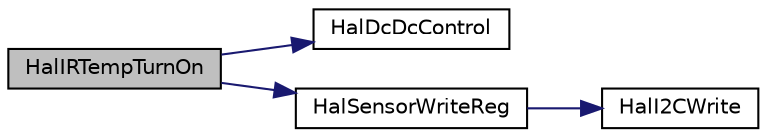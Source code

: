 digraph "HalIRTempTurnOn"
{
  edge [fontname="Helvetica",fontsize="10",labelfontname="Helvetica",labelfontsize="10"];
  node [fontname="Helvetica",fontsize="10",shape=record];
  rankdir="LR";
  Node1 [label="HalIRTempTurnOn",height=0.2,width=0.4,color="black", fillcolor="grey75", style="filled" fontcolor="black"];
  Node1 -> Node2 [color="midnightblue",fontsize="10",style="solid",fontname="Helvetica"];
  Node2 [label="HalDcDcControl",height=0.2,width=0.4,color="black", fillcolor="white", style="filled",URL="$hal__sensor_8c.html#a76fed60b5190edf5bbc017922b1f1194"];
  Node1 -> Node3 [color="midnightblue",fontsize="10",style="solid",fontname="Helvetica"];
  Node3 [label="HalSensorWriteReg",height=0.2,width=0.4,color="black", fillcolor="white", style="filled",URL="$hal__sensor_8c.html#ae8653c83876cda04451d8e9fc923f599"];
  Node3 -> Node4 [color="midnightblue",fontsize="10",style="solid",fontname="Helvetica"];
  Node4 [label="HalI2CWrite",height=0.2,width=0.4,color="black", fillcolor="white", style="filled",URL="$_c_c2541_s_t_2hal__i2c_8c.html#ad3613df7d1f888faa333829b5b83c990"];
}
